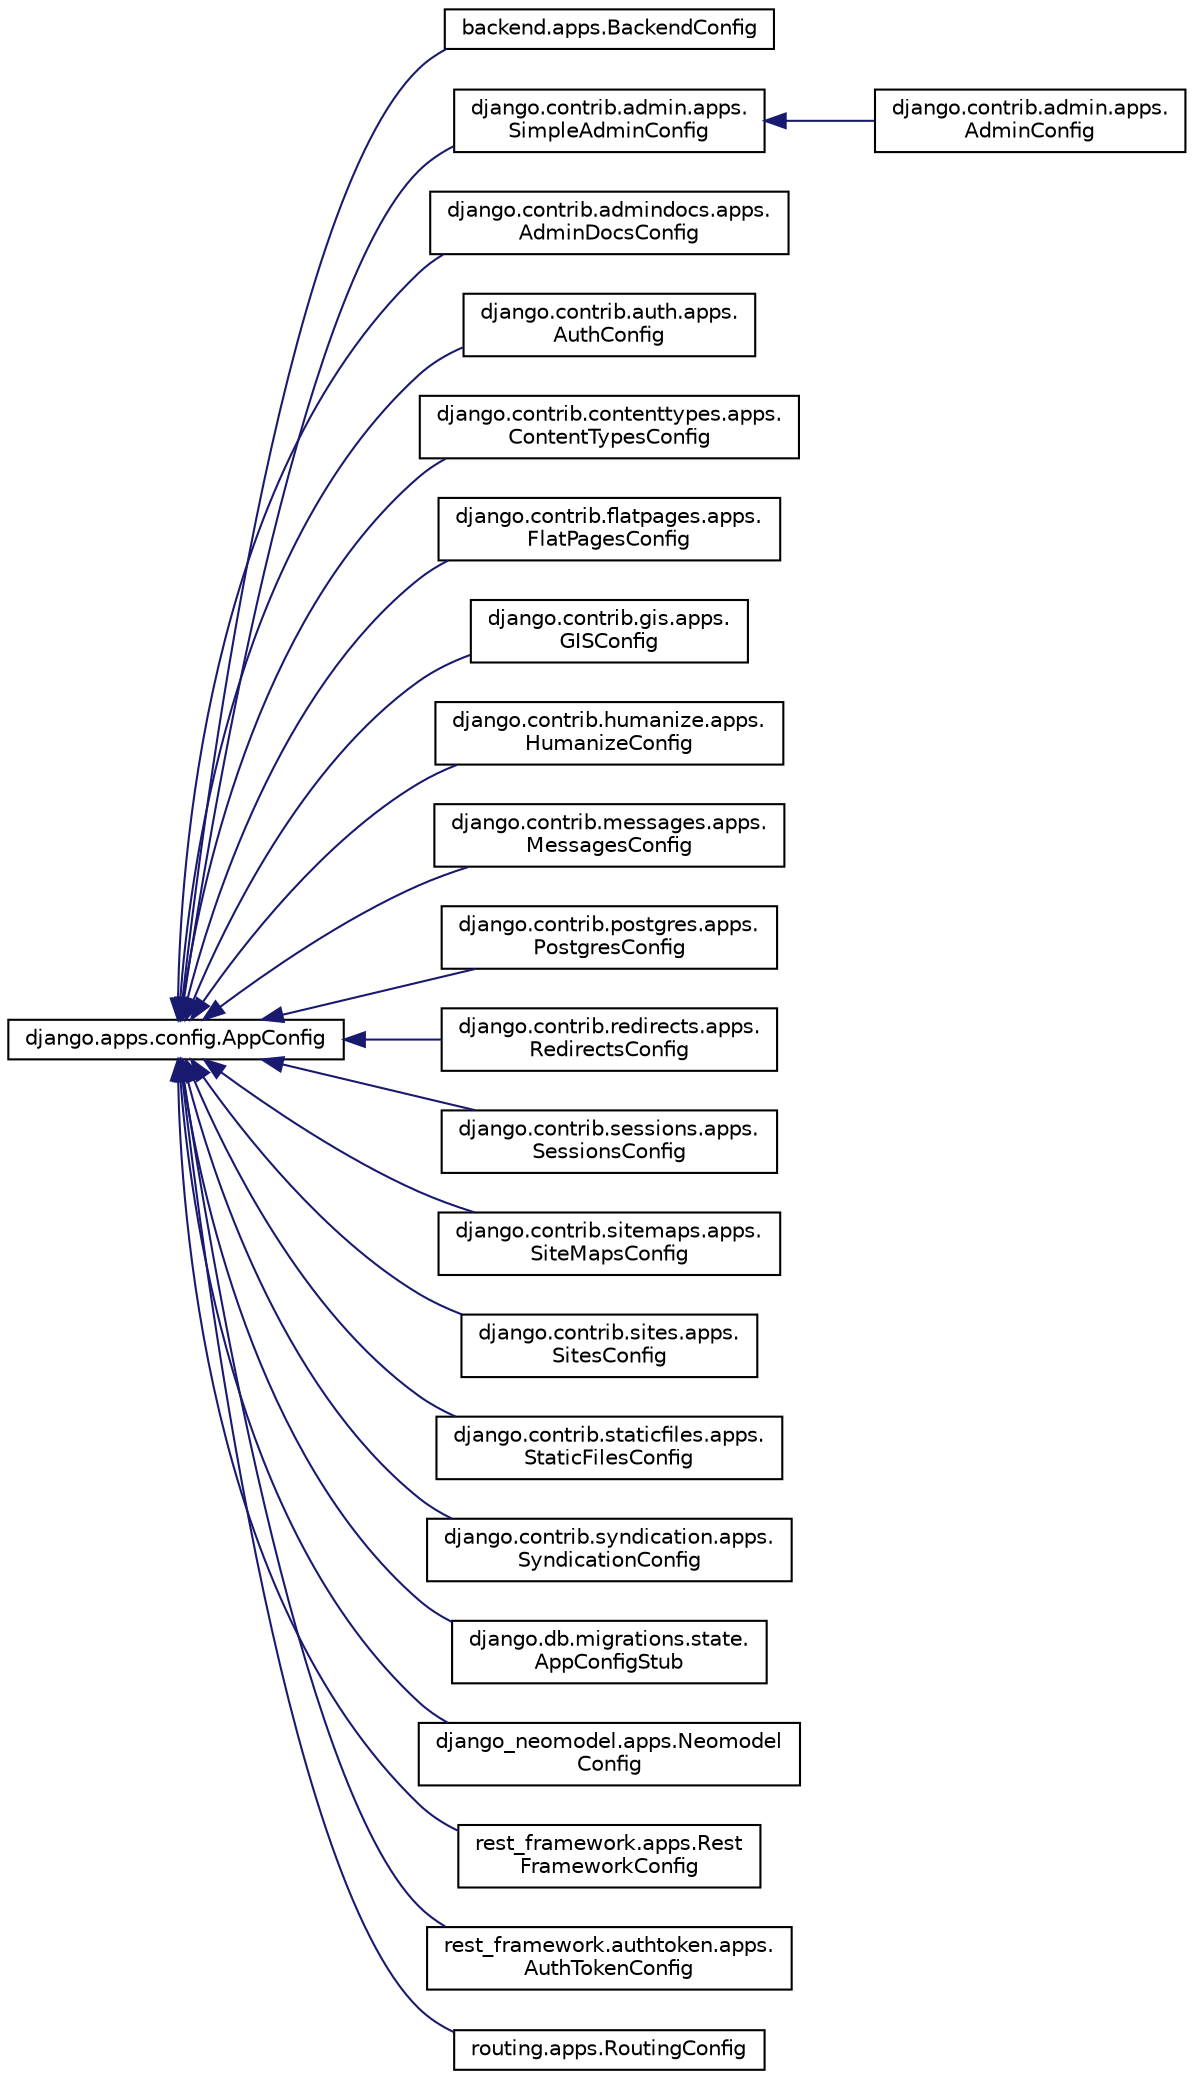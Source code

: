 digraph "Graphical Class Hierarchy"
{
 // LATEX_PDF_SIZE
  edge [fontname="Helvetica",fontsize="10",labelfontname="Helvetica",labelfontsize="10"];
  node [fontname="Helvetica",fontsize="10",shape=record];
  rankdir="LR";
  Node0 [label="django.apps.config.AppConfig",height=0.2,width=0.4,color="black", fillcolor="white", style="filled",URL="$d9/de0/classdjango_1_1apps_1_1config_1_1_app_config.html",tooltip=" "];
  Node0 -> Node1 [dir="back",color="midnightblue",fontsize="10",style="solid",fontname="Helvetica"];
  Node1 [label="backend.apps.BackendConfig",height=0.2,width=0.4,color="black", fillcolor="white", style="filled",URL="$df/d1c/classbackend_1_1apps_1_1_backend_config.html",tooltip=" "];
  Node0 -> Node2 [dir="back",color="midnightblue",fontsize="10",style="solid",fontname="Helvetica"];
  Node2 [label="django.contrib.admin.apps.\lSimpleAdminConfig",height=0.2,width=0.4,color="black", fillcolor="white", style="filled",URL="$d7/df6/classdjango_1_1contrib_1_1admin_1_1apps_1_1_simple_admin_config.html",tooltip=" "];
  Node2 -> Node3 [dir="back",color="midnightblue",fontsize="10",style="solid",fontname="Helvetica"];
  Node3 [label="django.contrib.admin.apps.\lAdminConfig",height=0.2,width=0.4,color="black", fillcolor="white", style="filled",URL="$d1/daf/classdjango_1_1contrib_1_1admin_1_1apps_1_1_admin_config.html",tooltip=" "];
  Node0 -> Node4 [dir="back",color="midnightblue",fontsize="10",style="solid",fontname="Helvetica"];
  Node4 [label="django.contrib.admindocs.apps.\lAdminDocsConfig",height=0.2,width=0.4,color="black", fillcolor="white", style="filled",URL="$dc/db8/classdjango_1_1contrib_1_1admindocs_1_1apps_1_1_admin_docs_config.html",tooltip=" "];
  Node0 -> Node5 [dir="back",color="midnightblue",fontsize="10",style="solid",fontname="Helvetica"];
  Node5 [label="django.contrib.auth.apps.\lAuthConfig",height=0.2,width=0.4,color="black", fillcolor="white", style="filled",URL="$d9/d93/classdjango_1_1contrib_1_1auth_1_1apps_1_1_auth_config.html",tooltip=" "];
  Node0 -> Node6 [dir="back",color="midnightblue",fontsize="10",style="solid",fontname="Helvetica"];
  Node6 [label="django.contrib.contenttypes.apps.\lContentTypesConfig",height=0.2,width=0.4,color="black", fillcolor="white", style="filled",URL="$d8/d1f/classdjango_1_1contrib_1_1contenttypes_1_1apps_1_1_content_types_config.html",tooltip=" "];
  Node0 -> Node7 [dir="back",color="midnightblue",fontsize="10",style="solid",fontname="Helvetica"];
  Node7 [label="django.contrib.flatpages.apps.\lFlatPagesConfig",height=0.2,width=0.4,color="black", fillcolor="white", style="filled",URL="$d9/d18/classdjango_1_1contrib_1_1flatpages_1_1apps_1_1_flat_pages_config.html",tooltip=" "];
  Node0 -> Node8 [dir="back",color="midnightblue",fontsize="10",style="solid",fontname="Helvetica"];
  Node8 [label="django.contrib.gis.apps.\lGISConfig",height=0.2,width=0.4,color="black", fillcolor="white", style="filled",URL="$d4/dbd/classdjango_1_1contrib_1_1gis_1_1apps_1_1_g_i_s_config.html",tooltip=" "];
  Node0 -> Node9 [dir="back",color="midnightblue",fontsize="10",style="solid",fontname="Helvetica"];
  Node9 [label="django.contrib.humanize.apps.\lHumanizeConfig",height=0.2,width=0.4,color="black", fillcolor="white", style="filled",URL="$d1/dbb/classdjango_1_1contrib_1_1humanize_1_1apps_1_1_humanize_config.html",tooltip=" "];
  Node0 -> Node10 [dir="back",color="midnightblue",fontsize="10",style="solid",fontname="Helvetica"];
  Node10 [label="django.contrib.messages.apps.\lMessagesConfig",height=0.2,width=0.4,color="black", fillcolor="white", style="filled",URL="$d5/dc4/classdjango_1_1contrib_1_1messages_1_1apps_1_1_messages_config.html",tooltip=" "];
  Node0 -> Node11 [dir="back",color="midnightblue",fontsize="10",style="solid",fontname="Helvetica"];
  Node11 [label="django.contrib.postgres.apps.\lPostgresConfig",height=0.2,width=0.4,color="black", fillcolor="white", style="filled",URL="$db/d10/classdjango_1_1contrib_1_1postgres_1_1apps_1_1_postgres_config.html",tooltip=" "];
  Node0 -> Node12 [dir="back",color="midnightblue",fontsize="10",style="solid",fontname="Helvetica"];
  Node12 [label="django.contrib.redirects.apps.\lRedirectsConfig",height=0.2,width=0.4,color="black", fillcolor="white", style="filled",URL="$de/da7/classdjango_1_1contrib_1_1redirects_1_1apps_1_1_redirects_config.html",tooltip=" "];
  Node0 -> Node13 [dir="back",color="midnightblue",fontsize="10",style="solid",fontname="Helvetica"];
  Node13 [label="django.contrib.sessions.apps.\lSessionsConfig",height=0.2,width=0.4,color="black", fillcolor="white", style="filled",URL="$dc/da1/classdjango_1_1contrib_1_1sessions_1_1apps_1_1_sessions_config.html",tooltip=" "];
  Node0 -> Node14 [dir="back",color="midnightblue",fontsize="10",style="solid",fontname="Helvetica"];
  Node14 [label="django.contrib.sitemaps.apps.\lSiteMapsConfig",height=0.2,width=0.4,color="black", fillcolor="white", style="filled",URL="$d2/d6d/classdjango_1_1contrib_1_1sitemaps_1_1apps_1_1_site_maps_config.html",tooltip=" "];
  Node0 -> Node15 [dir="back",color="midnightblue",fontsize="10",style="solid",fontname="Helvetica"];
  Node15 [label="django.contrib.sites.apps.\lSitesConfig",height=0.2,width=0.4,color="black", fillcolor="white", style="filled",URL="$de/dfd/classdjango_1_1contrib_1_1sites_1_1apps_1_1_sites_config.html",tooltip=" "];
  Node0 -> Node16 [dir="back",color="midnightblue",fontsize="10",style="solid",fontname="Helvetica"];
  Node16 [label="django.contrib.staticfiles.apps.\lStaticFilesConfig",height=0.2,width=0.4,color="black", fillcolor="white", style="filled",URL="$da/d03/classdjango_1_1contrib_1_1staticfiles_1_1apps_1_1_static_files_config.html",tooltip=" "];
  Node0 -> Node17 [dir="back",color="midnightblue",fontsize="10",style="solid",fontname="Helvetica"];
  Node17 [label="django.contrib.syndication.apps.\lSyndicationConfig",height=0.2,width=0.4,color="black", fillcolor="white", style="filled",URL="$d4/d47/classdjango_1_1contrib_1_1syndication_1_1apps_1_1_syndication_config.html",tooltip=" "];
  Node0 -> Node18 [dir="back",color="midnightblue",fontsize="10",style="solid",fontname="Helvetica"];
  Node18 [label="django.db.migrations.state.\lAppConfigStub",height=0.2,width=0.4,color="black", fillcolor="white", style="filled",URL="$dd/d71/classdjango_1_1db_1_1migrations_1_1state_1_1_app_config_stub.html",tooltip=" "];
  Node0 -> Node19 [dir="back",color="midnightblue",fontsize="10",style="solid",fontname="Helvetica"];
  Node19 [label="django_neomodel.apps.Neomodel\lConfig",height=0.2,width=0.4,color="black", fillcolor="white", style="filled",URL="$d9/d3e/classdjango__neomodel_1_1apps_1_1_neomodel_config.html",tooltip=" "];
  Node0 -> Node20 [dir="back",color="midnightblue",fontsize="10",style="solid",fontname="Helvetica"];
  Node20 [label="rest_framework.apps.Rest\lFrameworkConfig",height=0.2,width=0.4,color="black", fillcolor="white", style="filled",URL="$d7/d59/classrest__framework_1_1apps_1_1_rest_framework_config.html",tooltip=" "];
  Node0 -> Node21 [dir="back",color="midnightblue",fontsize="10",style="solid",fontname="Helvetica"];
  Node21 [label="rest_framework.authtoken.apps.\lAuthTokenConfig",height=0.2,width=0.4,color="black", fillcolor="white", style="filled",URL="$da/d7b/classrest__framework_1_1authtoken_1_1apps_1_1_auth_token_config.html",tooltip=" "];
  Node0 -> Node22 [dir="back",color="midnightblue",fontsize="10",style="solid",fontname="Helvetica"];
  Node22 [label="routing.apps.RoutingConfig",height=0.2,width=0.4,color="black", fillcolor="white", style="filled",URL="$dc/d83/classrouting_1_1apps_1_1_routing_config.html",tooltip=" "];
}

